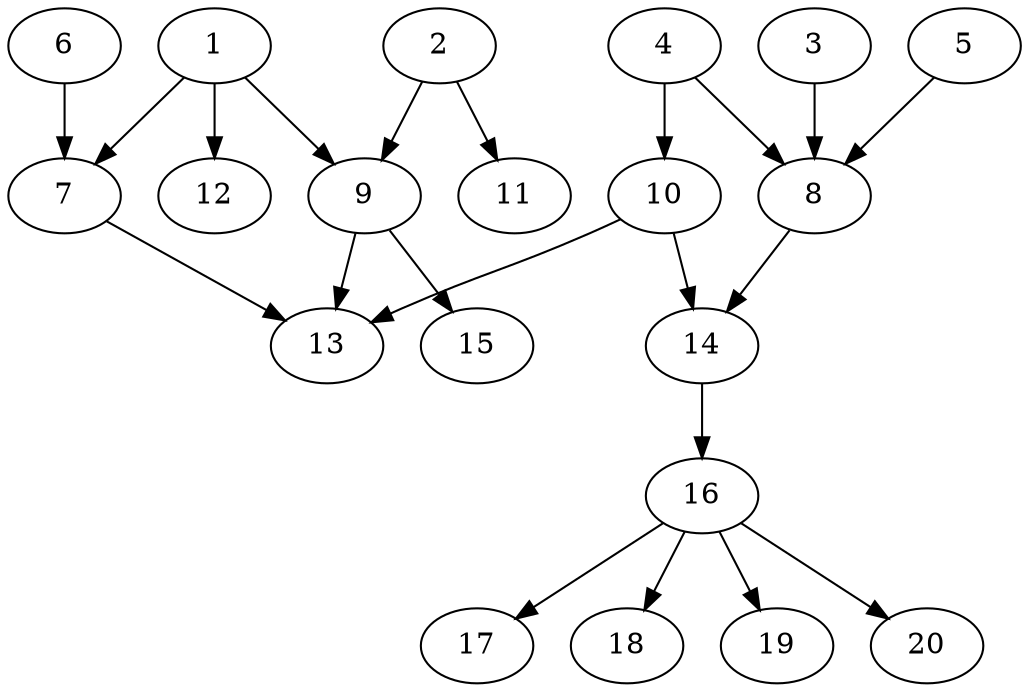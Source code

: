 // DAG (tier=2-normal, mode=data, n=20, ccr=0.446, fat=0.520, density=0.456, regular=0.452, jump=0.181, mindata=2097152, maxdata=16777216)
// DAG automatically generated by daggen at Sun Aug 24 16:33:34 2025
// /home/ermia/Project/Environments/daggen/bin/daggen --dot --ccr 0.446 --fat 0.520 --regular 0.452 --density 0.456 --jump 0.181 --mindata 2097152 --maxdata 16777216 -n 20 
digraph G {
  1 [size="499810041856000000000", alpha="0.12", expect_size="249905020928000000000"]
  1 -> 7 [size ="503840768000000"]
  1 -> 9 [size ="503840768000000"]
  1 -> 12 [size ="503840768000000"]
  2 [size="1492341162984458240", alpha="0.16", expect_size="746170581492229120"]
  2 -> 9 [size ="1104960271941632"]
  2 -> 11 [size ="1104960271941632"]
  3 [size="9929724191232229376", alpha="0.05", expect_size="4964862095616114688"]
  3 -> 8 [size ="36958537515008"]
  4 [size="636621713748212480", alpha="0.10", expect_size="318310856874106240"]
  4 -> 8 [size ="315732315340800"]
  4 -> 10 [size ="315732315340800"]
  5 [size="1056122347330732032000", alpha="0.15", expect_size="528061173665366016000"]
  5 -> 8 [size ="829658706739200"]
  6 [size="2194243073989410816000", alpha="0.06", expect_size="1097121536994705408000"]
  6 -> 7 [size ="1350868716748800"]
  7 [size="31927273745443928", alpha="0.07", expect_size="15963636872721964"]
  7 -> 13 [size ="538886065356800"]
  8 [size="273891517977342246912", alpha="0.14", expect_size="136945758988671123456"]
  8 -> 14 [size ="337397900378112"]
  9 [size="632571693179031296", alpha="0.18", expect_size="316285846589515648"]
  9 -> 13 [size ="229014241280000"]
  9 -> 15 [size ="229014241280000"]
  10 [size="13645525886839986", alpha="0.07", expect_size="6822762943419993"]
  10 -> 13 [size ="387205025497088"]
  10 -> 14 [size ="387205025497088"]
  11 [size="314485271488159023104", alpha="0.12", expect_size="157242635744079511552"]
  12 [size="41686570994445936", alpha="0.06", expect_size="20843285497222968"]
  13 [size="90964010673454592", alpha="0.13", expect_size="45482005336727296"]
  14 [size="176588882531160416", alpha="0.12", expect_size="88294441265580208"]
  14 -> 16 [size ="160416432914432"]
  15 [size="147519344794927104000", alpha="0.10", expect_size="73759672397463552000"]
  16 [size="781453918021353472000", alpha="0.14", expect_size="390726959010676736000"]
  16 -> 17 [size ="678722482995200"]
  16 -> 18 [size ="678722482995200"]
  16 -> 19 [size ="678722482995200"]
  16 -> 20 [size ="678722482995200"]
  17 [size="4328324359086145536000", alpha="0.06", expect_size="2164162179543072768000"]
  18 [size="4460184403443712000000", alpha="0.06", expect_size="2230092201721856000000"]
  19 [size="7929456252384460", alpha="0.01", expect_size="3964728126192230"]
  20 [size="8857849739828261", alpha="0.11", expect_size="4428924869914130"]
}